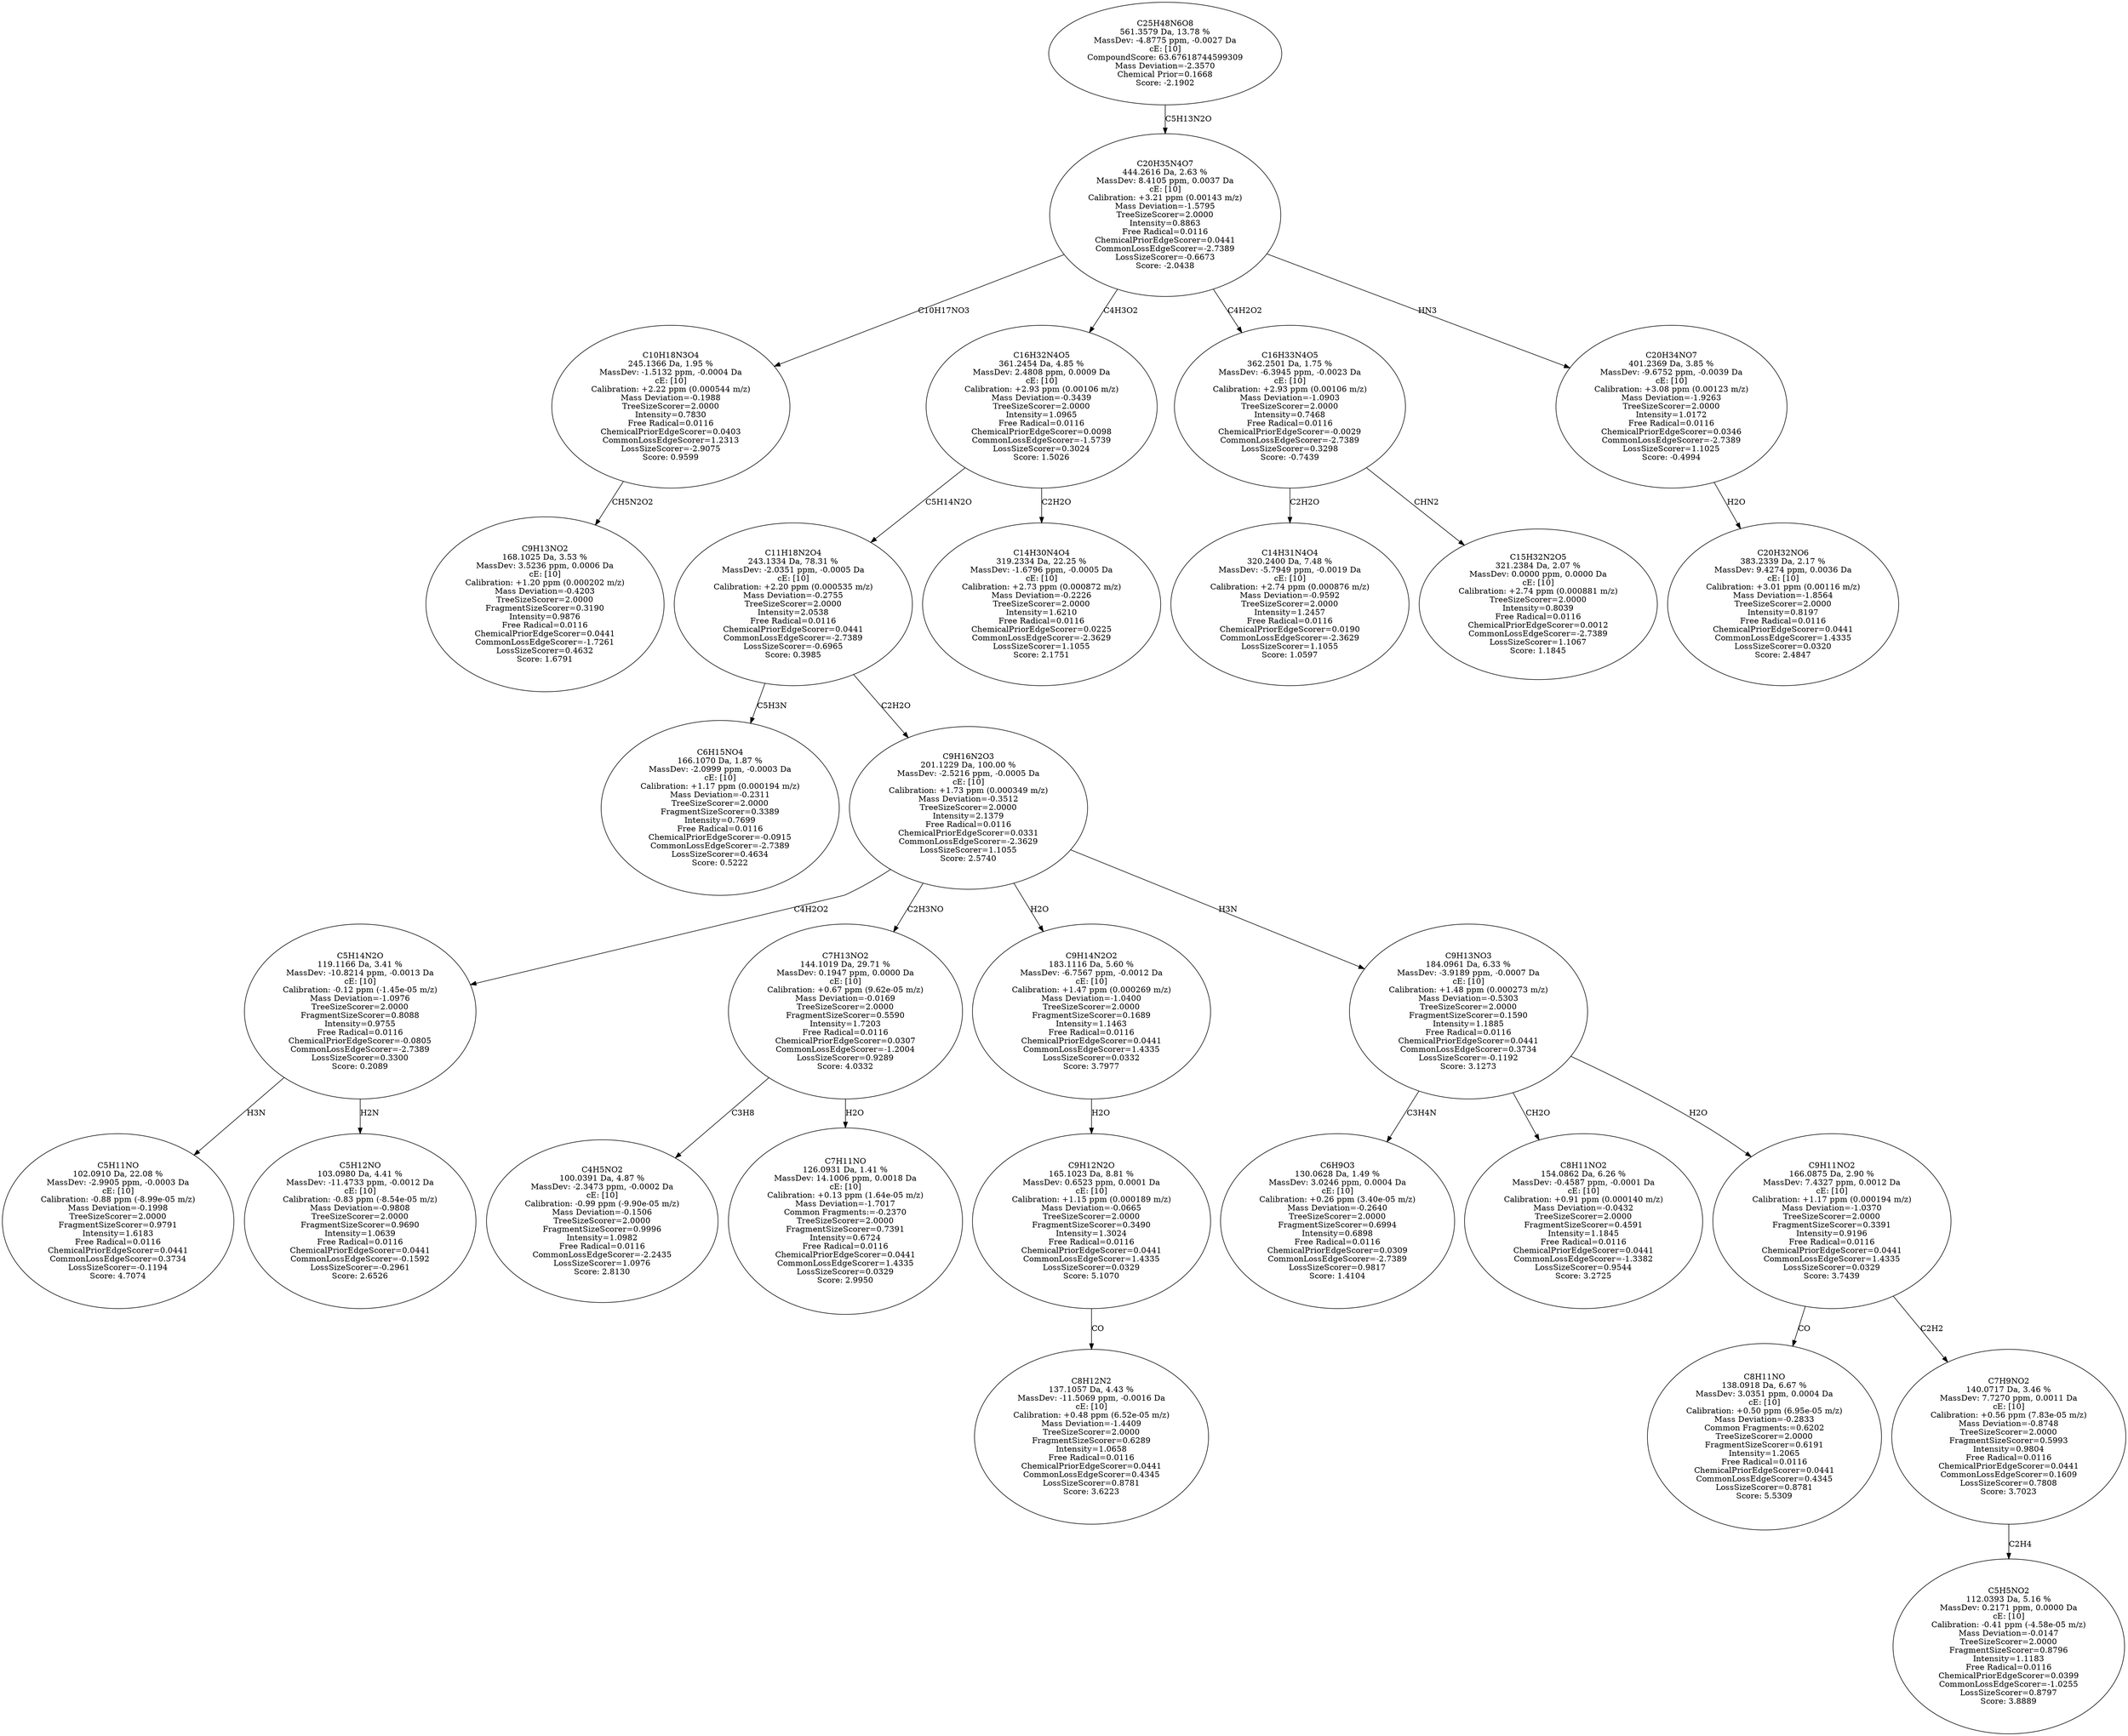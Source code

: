 strict digraph {
v1 [label="C9H13NO2\n168.1025 Da, 3.53 %\nMassDev: 3.5236 ppm, 0.0006 Da\ncE: [10]\nCalibration: +1.20 ppm (0.000202 m/z)\nMass Deviation=-0.4203\nTreeSizeScorer=2.0000\nFragmentSizeScorer=0.3190\nIntensity=0.9876\nFree Radical=0.0116\nChemicalPriorEdgeScorer=0.0441\nCommonLossEdgeScorer=-1.7261\nLossSizeScorer=0.4632\nScore: 1.6791"];
v2 [label="C10H18N3O4\n245.1366 Da, 1.95 %\nMassDev: -1.5132 ppm, -0.0004 Da\ncE: [10]\nCalibration: +2.22 ppm (0.000544 m/z)\nMass Deviation=-0.1988\nTreeSizeScorer=2.0000\nIntensity=0.7830\nFree Radical=0.0116\nChemicalPriorEdgeScorer=0.0403\nCommonLossEdgeScorer=1.2313\nLossSizeScorer=-2.9075\nScore: 0.9599"];
v3 [label="C6H15NO4\n166.1070 Da, 1.87 %\nMassDev: -2.0999 ppm, -0.0003 Da\ncE: [10]\nCalibration: +1.17 ppm (0.000194 m/z)\nMass Deviation=-0.2311\nTreeSizeScorer=2.0000\nFragmentSizeScorer=0.3389\nIntensity=0.7699\nFree Radical=0.0116\nChemicalPriorEdgeScorer=-0.0915\nCommonLossEdgeScorer=-2.7389\nLossSizeScorer=0.4634\nScore: 0.5222"];
v4 [label="C5H11NO\n102.0910 Da, 22.08 %\nMassDev: -2.9905 ppm, -0.0003 Da\ncE: [10]\nCalibration: -0.88 ppm (-8.99e-05 m/z)\nMass Deviation=-0.1998\nTreeSizeScorer=2.0000\nFragmentSizeScorer=0.9791\nIntensity=1.6183\nFree Radical=0.0116\nChemicalPriorEdgeScorer=0.0441\nCommonLossEdgeScorer=0.3734\nLossSizeScorer=-0.1194\nScore: 4.7074"];
v5 [label="C5H12NO\n103.0980 Da, 4.41 %\nMassDev: -11.4733 ppm, -0.0012 Da\ncE: [10]\nCalibration: -0.83 ppm (-8.54e-05 m/z)\nMass Deviation=-0.9808\nTreeSizeScorer=2.0000\nFragmentSizeScorer=0.9690\nIntensity=1.0639\nFree Radical=0.0116\nChemicalPriorEdgeScorer=0.0441\nCommonLossEdgeScorer=-0.1592\nLossSizeScorer=-0.2961\nScore: 2.6526"];
v6 [label="C5H14N2O\n119.1166 Da, 3.41 %\nMassDev: -10.8214 ppm, -0.0013 Da\ncE: [10]\nCalibration: -0.12 ppm (-1.45e-05 m/z)\nMass Deviation=-1.0976\nTreeSizeScorer=2.0000\nFragmentSizeScorer=0.8088\nIntensity=0.9755\nFree Radical=0.0116\nChemicalPriorEdgeScorer=-0.0805\nCommonLossEdgeScorer=-2.7389\nLossSizeScorer=0.3300\nScore: 0.2089"];
v7 [label="C4H5NO2\n100.0391 Da, 4.87 %\nMassDev: -2.3473 ppm, -0.0002 Da\ncE: [10]\nCalibration: -0.99 ppm (-9.90e-05 m/z)\nMass Deviation=-0.1506\nTreeSizeScorer=2.0000\nFragmentSizeScorer=0.9996\nIntensity=1.0982\nFree Radical=0.0116\nCommonLossEdgeScorer=-2.2435\nLossSizeScorer=1.0976\nScore: 2.8130"];
v8 [label="C7H11NO\n126.0931 Da, 1.41 %\nMassDev: 14.1006 ppm, 0.0018 Da\ncE: [10]\nCalibration: +0.13 ppm (1.64e-05 m/z)\nMass Deviation=-1.7017\nCommon Fragments:=-0.2370\nTreeSizeScorer=2.0000\nFragmentSizeScorer=0.7391\nIntensity=0.6724\nFree Radical=0.0116\nChemicalPriorEdgeScorer=0.0441\nCommonLossEdgeScorer=1.4335\nLossSizeScorer=0.0329\nScore: 2.9950"];
v9 [label="C7H13NO2\n144.1019 Da, 29.71 %\nMassDev: 0.1947 ppm, 0.0000 Da\ncE: [10]\nCalibration: +0.67 ppm (9.62e-05 m/z)\nMass Deviation=-0.0169\nTreeSizeScorer=2.0000\nFragmentSizeScorer=0.5590\nIntensity=1.7203\nFree Radical=0.0116\nChemicalPriorEdgeScorer=0.0307\nCommonLossEdgeScorer=-1.2004\nLossSizeScorer=0.9289\nScore: 4.0332"];
v10 [label="C8H12N2\n137.1057 Da, 4.43 %\nMassDev: -11.5069 ppm, -0.0016 Da\ncE: [10]\nCalibration: +0.48 ppm (6.52e-05 m/z)\nMass Deviation=-1.4409\nTreeSizeScorer=2.0000\nFragmentSizeScorer=0.6289\nIntensity=1.0658\nFree Radical=0.0116\nChemicalPriorEdgeScorer=0.0441\nCommonLossEdgeScorer=0.4345\nLossSizeScorer=0.8781\nScore: 3.6223"];
v11 [label="C9H12N2O\n165.1023 Da, 8.81 %\nMassDev: 0.6523 ppm, 0.0001 Da\ncE: [10]\nCalibration: +1.15 ppm (0.000189 m/z)\nMass Deviation=-0.0665\nTreeSizeScorer=2.0000\nFragmentSizeScorer=0.3490\nIntensity=1.3024\nFree Radical=0.0116\nChemicalPriorEdgeScorer=0.0441\nCommonLossEdgeScorer=1.4335\nLossSizeScorer=0.0329\nScore: 5.1070"];
v12 [label="C9H14N2O2\n183.1116 Da, 5.60 %\nMassDev: -6.7567 ppm, -0.0012 Da\ncE: [10]\nCalibration: +1.47 ppm (0.000269 m/z)\nMass Deviation=-1.0400\nTreeSizeScorer=2.0000\nFragmentSizeScorer=0.1689\nIntensity=1.1463\nFree Radical=0.0116\nChemicalPriorEdgeScorer=0.0441\nCommonLossEdgeScorer=1.4335\nLossSizeScorer=0.0332\nScore: 3.7977"];
v13 [label="C6H9O3\n130.0628 Da, 1.49 %\nMassDev: 3.0246 ppm, 0.0004 Da\ncE: [10]\nCalibration: +0.26 ppm (3.40e-05 m/z)\nMass Deviation=-0.2640\nTreeSizeScorer=2.0000\nFragmentSizeScorer=0.6994\nIntensity=0.6898\nFree Radical=0.0116\nChemicalPriorEdgeScorer=0.0309\nCommonLossEdgeScorer=-2.7389\nLossSizeScorer=0.9817\nScore: 1.4104"];
v14 [label="C8H11NO2\n154.0862 Da, 6.26 %\nMassDev: -0.4587 ppm, -0.0001 Da\ncE: [10]\nCalibration: +0.91 ppm (0.000140 m/z)\nMass Deviation=-0.0432\nTreeSizeScorer=2.0000\nFragmentSizeScorer=0.4591\nIntensity=1.1845\nFree Radical=0.0116\nChemicalPriorEdgeScorer=0.0441\nCommonLossEdgeScorer=-1.3382\nLossSizeScorer=0.9544\nScore: 3.2725"];
v15 [label="C8H11NO\n138.0918 Da, 6.67 %\nMassDev: 3.0351 ppm, 0.0004 Da\ncE: [10]\nCalibration: +0.50 ppm (6.95e-05 m/z)\nMass Deviation=-0.2833\nCommon Fragments:=0.6202\nTreeSizeScorer=2.0000\nFragmentSizeScorer=0.6191\nIntensity=1.2065\nFree Radical=0.0116\nChemicalPriorEdgeScorer=0.0441\nCommonLossEdgeScorer=0.4345\nLossSizeScorer=0.8781\nScore: 5.5309"];
v16 [label="C5H5NO2\n112.0393 Da, 5.16 %\nMassDev: 0.2171 ppm, 0.0000 Da\ncE: [10]\nCalibration: -0.41 ppm (-4.58e-05 m/z)\nMass Deviation=-0.0147\nTreeSizeScorer=2.0000\nFragmentSizeScorer=0.8796\nIntensity=1.1183\nFree Radical=0.0116\nChemicalPriorEdgeScorer=0.0399\nCommonLossEdgeScorer=-1.0255\nLossSizeScorer=0.8797\nScore: 3.8889"];
v17 [label="C7H9NO2\n140.0717 Da, 3.46 %\nMassDev: 7.7270 ppm, 0.0011 Da\ncE: [10]\nCalibration: +0.56 ppm (7.83e-05 m/z)\nMass Deviation=-0.8748\nTreeSizeScorer=2.0000\nFragmentSizeScorer=0.5993\nIntensity=0.9804\nFree Radical=0.0116\nChemicalPriorEdgeScorer=0.0441\nCommonLossEdgeScorer=0.1609\nLossSizeScorer=0.7808\nScore: 3.7023"];
v18 [label="C9H11NO2\n166.0875 Da, 2.90 %\nMassDev: 7.4327 ppm, 0.0012 Da\ncE: [10]\nCalibration: +1.17 ppm (0.000194 m/z)\nMass Deviation=-1.0370\nTreeSizeScorer=2.0000\nFragmentSizeScorer=0.3391\nIntensity=0.9196\nFree Radical=0.0116\nChemicalPriorEdgeScorer=0.0441\nCommonLossEdgeScorer=1.4335\nLossSizeScorer=0.0329\nScore: 3.7439"];
v19 [label="C9H13NO3\n184.0961 Da, 6.33 %\nMassDev: -3.9189 ppm, -0.0007 Da\ncE: [10]\nCalibration: +1.48 ppm (0.000273 m/z)\nMass Deviation=-0.5303\nTreeSizeScorer=2.0000\nFragmentSizeScorer=0.1590\nIntensity=1.1885\nFree Radical=0.0116\nChemicalPriorEdgeScorer=0.0441\nCommonLossEdgeScorer=0.3734\nLossSizeScorer=-0.1192\nScore: 3.1273"];
v20 [label="C9H16N2O3\n201.1229 Da, 100.00 %\nMassDev: -2.5216 ppm, -0.0005 Da\ncE: [10]\nCalibration: +1.73 ppm (0.000349 m/z)\nMass Deviation=-0.3512\nTreeSizeScorer=2.0000\nIntensity=2.1379\nFree Radical=0.0116\nChemicalPriorEdgeScorer=0.0331\nCommonLossEdgeScorer=-2.3629\nLossSizeScorer=1.1055\nScore: 2.5740"];
v21 [label="C11H18N2O4\n243.1334 Da, 78.31 %\nMassDev: -2.0351 ppm, -0.0005 Da\ncE: [10]\nCalibration: +2.20 ppm (0.000535 m/z)\nMass Deviation=-0.2755\nTreeSizeScorer=2.0000\nIntensity=2.0538\nFree Radical=0.0116\nChemicalPriorEdgeScorer=0.0441\nCommonLossEdgeScorer=-2.7389\nLossSizeScorer=-0.6965\nScore: 0.3985"];
v22 [label="C14H30N4O4\n319.2334 Da, 22.25 %\nMassDev: -1.6796 ppm, -0.0005 Da\ncE: [10]\nCalibration: +2.73 ppm (0.000872 m/z)\nMass Deviation=-0.2226\nTreeSizeScorer=2.0000\nIntensity=1.6210\nFree Radical=0.0116\nChemicalPriorEdgeScorer=0.0225\nCommonLossEdgeScorer=-2.3629\nLossSizeScorer=1.1055\nScore: 2.1751"];
v23 [label="C16H32N4O5\n361.2454 Da, 4.85 %\nMassDev: 2.4808 ppm, 0.0009 Da\ncE: [10]\nCalibration: +2.93 ppm (0.00106 m/z)\nMass Deviation=-0.3439\nTreeSizeScorer=2.0000\nIntensity=1.0965\nFree Radical=0.0116\nChemicalPriorEdgeScorer=0.0098\nCommonLossEdgeScorer=-1.5739\nLossSizeScorer=0.3024\nScore: 1.5026"];
v24 [label="C14H31N4O4\n320.2400 Da, 7.48 %\nMassDev: -5.7949 ppm, -0.0019 Da\ncE: [10]\nCalibration: +2.74 ppm (0.000876 m/z)\nMass Deviation=-0.9592\nTreeSizeScorer=2.0000\nIntensity=1.2457\nFree Radical=0.0116\nChemicalPriorEdgeScorer=0.0190\nCommonLossEdgeScorer=-2.3629\nLossSizeScorer=1.1055\nScore: 1.0597"];
v25 [label="C15H32N2O5\n321.2384 Da, 2.07 %\nMassDev: 0.0000 ppm, 0.0000 Da\ncE: [10]\nCalibration: +2.74 ppm (0.000881 m/z)\nTreeSizeScorer=2.0000\nIntensity=0.8039\nFree Radical=0.0116\nChemicalPriorEdgeScorer=0.0012\nCommonLossEdgeScorer=-2.7389\nLossSizeScorer=1.1067\nScore: 1.1845"];
v26 [label="C16H33N4O5\n362.2501 Da, 1.75 %\nMassDev: -6.3945 ppm, -0.0023 Da\ncE: [10]\nCalibration: +2.93 ppm (0.00106 m/z)\nMass Deviation=-1.0903\nTreeSizeScorer=2.0000\nIntensity=0.7468\nFree Radical=0.0116\nChemicalPriorEdgeScorer=-0.0029\nCommonLossEdgeScorer=-2.7389\nLossSizeScorer=0.3298\nScore: -0.7439"];
v27 [label="C20H32NO6\n383.2339 Da, 2.17 %\nMassDev: 9.4274 ppm, 0.0036 Da\ncE: [10]\nCalibration: +3.01 ppm (0.00116 m/z)\nMass Deviation=-1.8564\nTreeSizeScorer=2.0000\nIntensity=0.8197\nFree Radical=0.0116\nChemicalPriorEdgeScorer=0.0441\nCommonLossEdgeScorer=1.4335\nLossSizeScorer=0.0320\nScore: 2.4847"];
v28 [label="C20H34NO7\n401.2369 Da, 3.85 %\nMassDev: -9.6752 ppm, -0.0039 Da\ncE: [10]\nCalibration: +3.08 ppm (0.00123 m/z)\nMass Deviation=-1.9263\nTreeSizeScorer=2.0000\nIntensity=1.0172\nFree Radical=0.0116\nChemicalPriorEdgeScorer=0.0346\nCommonLossEdgeScorer=-2.7389\nLossSizeScorer=1.1025\nScore: -0.4994"];
v29 [label="C20H35N4O7\n444.2616 Da, 2.63 %\nMassDev: 8.4105 ppm, 0.0037 Da\ncE: [10]\nCalibration: +3.21 ppm (0.00143 m/z)\nMass Deviation=-1.5795\nTreeSizeScorer=2.0000\nIntensity=0.8863\nFree Radical=0.0116\nChemicalPriorEdgeScorer=0.0441\nCommonLossEdgeScorer=-2.7389\nLossSizeScorer=-0.6673\nScore: -2.0438"];
v30 [label="C25H48N6O8\n561.3579 Da, 13.78 %\nMassDev: -4.8775 ppm, -0.0027 Da\ncE: [10]\nCompoundScore: 63.67618744599309\nMass Deviation=-2.3570\nChemical Prior=0.1668\nScore: -2.1902"];
v2 -> v1 [label="CH5N2O2"];
v29 -> v2 [label="C10H17NO3"];
v21 -> v3 [label="C5H3N"];
v6 -> v4 [label="H3N"];
v6 -> v5 [label="H2N"];
v20 -> v6 [label="C4H2O2"];
v9 -> v7 [label="C3H8"];
v9 -> v8 [label="H2O"];
v20 -> v9 [label="C2H3NO"];
v11 -> v10 [label="CO"];
v12 -> v11 [label="H2O"];
v20 -> v12 [label="H2O"];
v19 -> v13 [label="C3H4N"];
v19 -> v14 [label="CH2O"];
v18 -> v15 [label="CO"];
v17 -> v16 [label="C2H4"];
v18 -> v17 [label="C2H2"];
v19 -> v18 [label="H2O"];
v20 -> v19 [label="H3N"];
v21 -> v20 [label="C2H2O"];
v23 -> v21 [label="C5H14N2O"];
v23 -> v22 [label="C2H2O"];
v29 -> v23 [label="C4H3O2"];
v26 -> v24 [label="C2H2O"];
v26 -> v25 [label="CHN2"];
v29 -> v26 [label="C4H2O2"];
v28 -> v27 [label="H2O"];
v29 -> v28 [label="HN3"];
v30 -> v29 [label="C5H13N2O"];
}